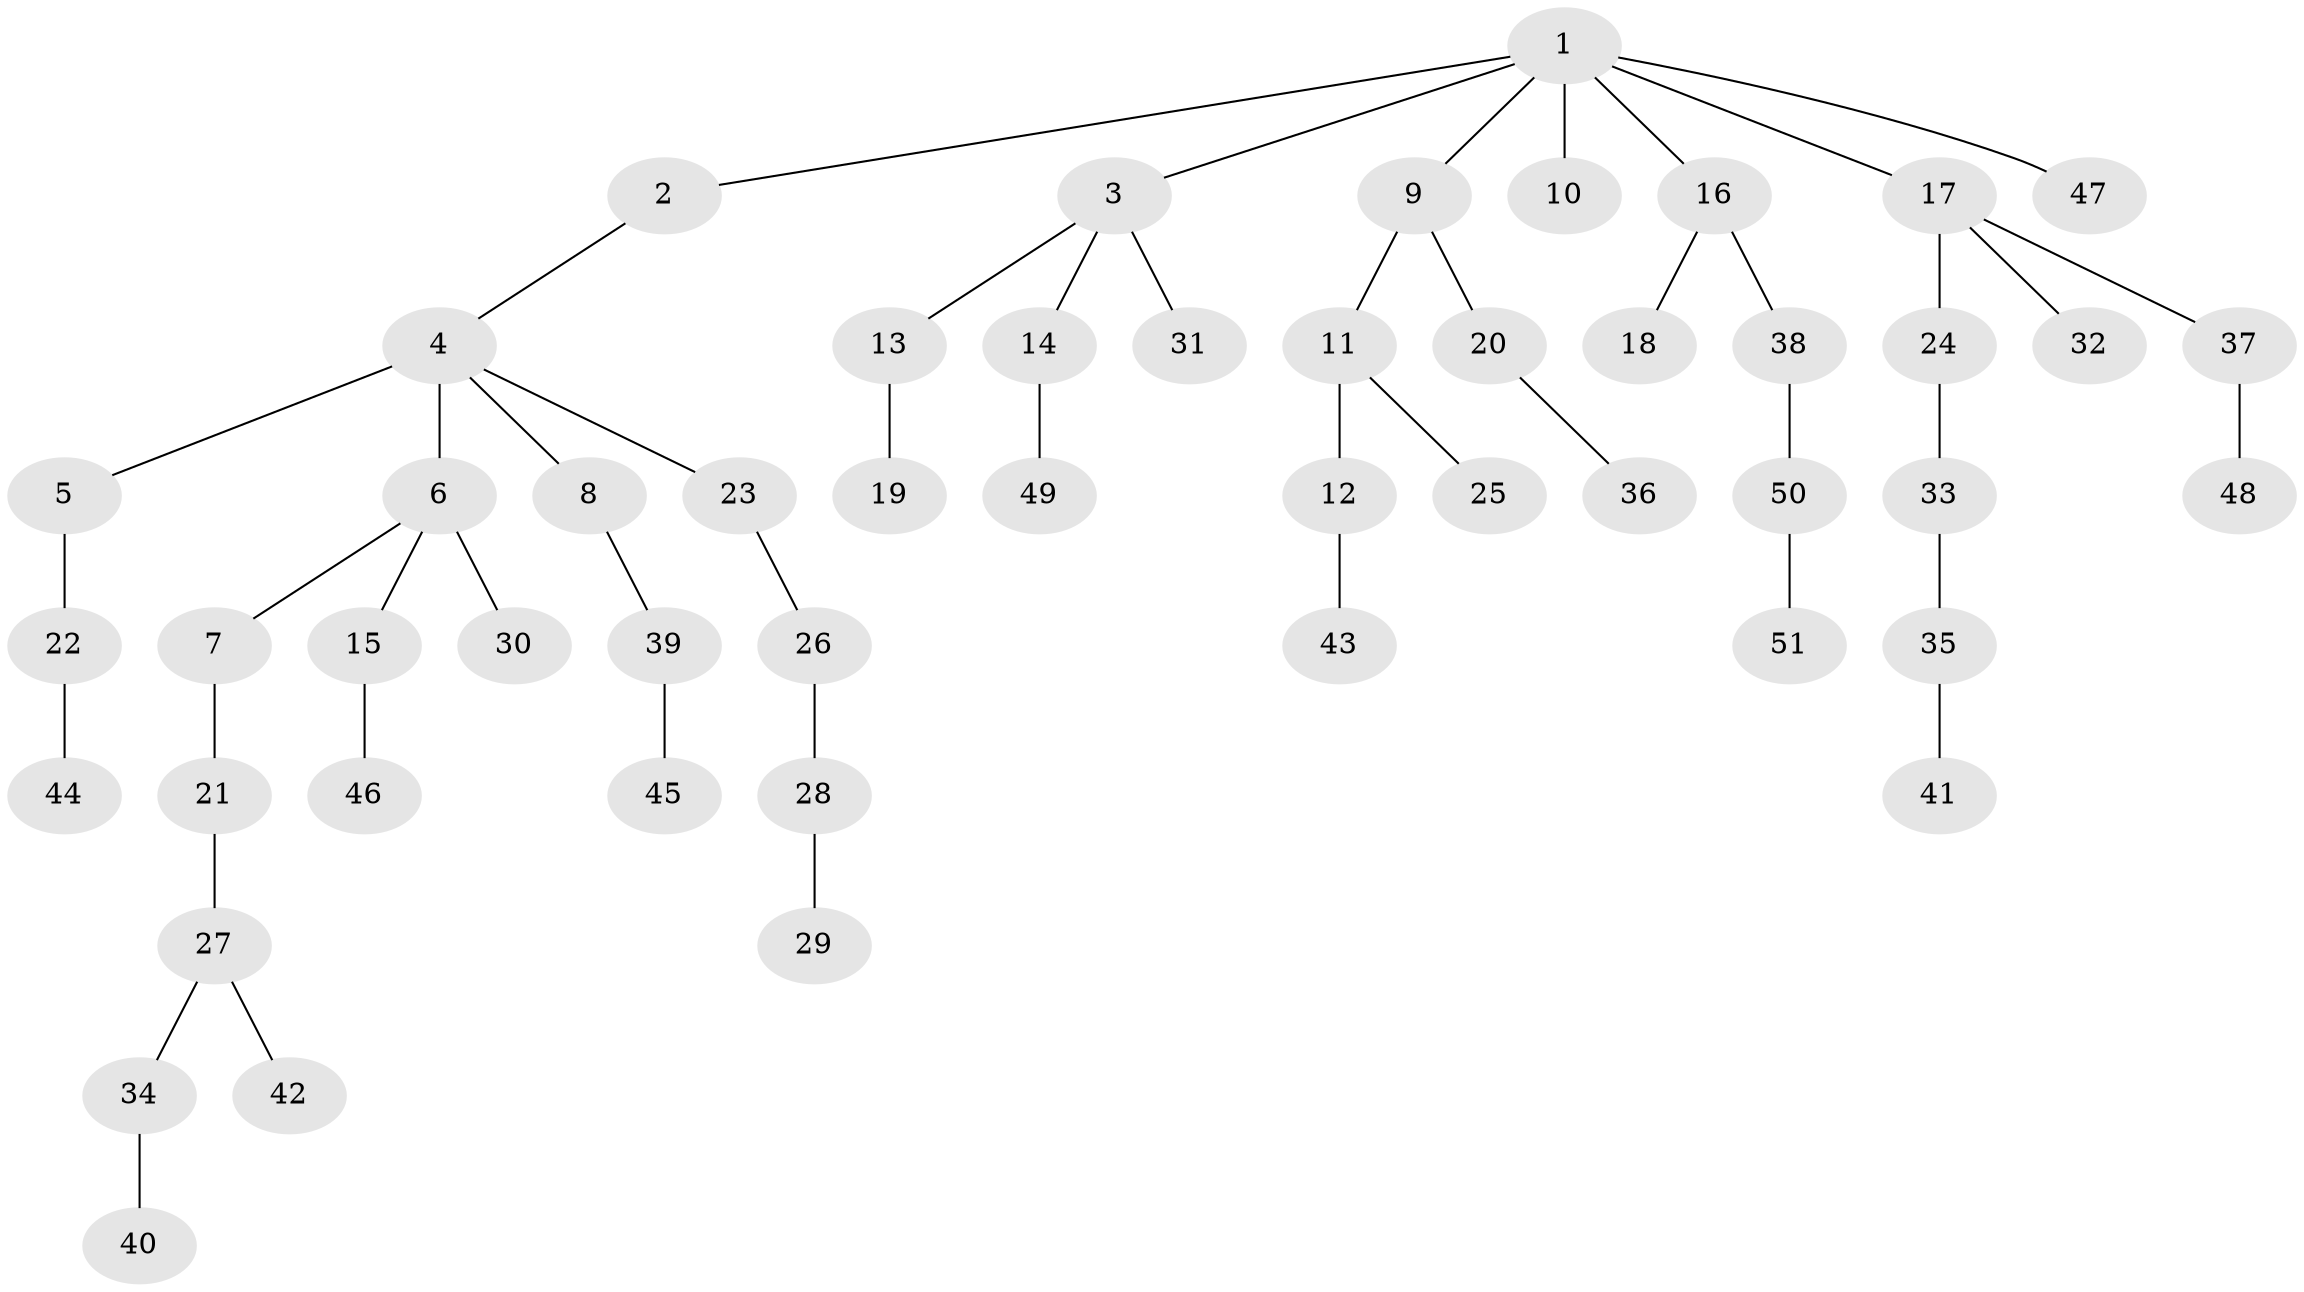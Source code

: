 // original degree distribution, {6: 0.024, 4: 0.064, 10: 0.008, 5: 0.016, 2: 0.28, 3: 0.104, 1: 0.496, 7: 0.008}
// Generated by graph-tools (version 1.1) at 2025/51/03/04/25 22:51:27]
// undirected, 51 vertices, 50 edges
graph export_dot {
  node [color=gray90,style=filled];
  1;
  2;
  3;
  4;
  5;
  6;
  7;
  8;
  9;
  10;
  11;
  12;
  13;
  14;
  15;
  16;
  17;
  18;
  19;
  20;
  21;
  22;
  23;
  24;
  25;
  26;
  27;
  28;
  29;
  30;
  31;
  32;
  33;
  34;
  35;
  36;
  37;
  38;
  39;
  40;
  41;
  42;
  43;
  44;
  45;
  46;
  47;
  48;
  49;
  50;
  51;
  1 -- 2 [weight=1.0];
  1 -- 3 [weight=1.0];
  1 -- 9 [weight=1.0];
  1 -- 10 [weight=4.0];
  1 -- 16 [weight=1.0];
  1 -- 17 [weight=1.0];
  1 -- 47 [weight=1.0];
  2 -- 4 [weight=1.0];
  3 -- 13 [weight=1.0];
  3 -- 14 [weight=1.0];
  3 -- 31 [weight=1.0];
  4 -- 5 [weight=1.0];
  4 -- 6 [weight=4.0];
  4 -- 8 [weight=1.0];
  4 -- 23 [weight=1.0];
  5 -- 22 [weight=3.0];
  6 -- 7 [weight=1.0];
  6 -- 15 [weight=1.0];
  6 -- 30 [weight=1.0];
  7 -- 21 [weight=1.0];
  8 -- 39 [weight=1.0];
  9 -- 11 [weight=1.0];
  9 -- 20 [weight=1.0];
  11 -- 12 [weight=3.0];
  11 -- 25 [weight=1.0];
  12 -- 43 [weight=1.0];
  13 -- 19 [weight=1.0];
  14 -- 49 [weight=1.0];
  15 -- 46 [weight=1.0];
  16 -- 18 [weight=1.0];
  16 -- 38 [weight=1.0];
  17 -- 24 [weight=2.0];
  17 -- 32 [weight=1.0];
  17 -- 37 [weight=1.0];
  20 -- 36 [weight=1.0];
  21 -- 27 [weight=1.0];
  22 -- 44 [weight=1.0];
  23 -- 26 [weight=1.0];
  24 -- 33 [weight=1.0];
  26 -- 28 [weight=1.0];
  27 -- 34 [weight=1.0];
  27 -- 42 [weight=1.0];
  28 -- 29 [weight=1.0];
  33 -- 35 [weight=1.0];
  34 -- 40 [weight=1.0];
  35 -- 41 [weight=1.0];
  37 -- 48 [weight=1.0];
  38 -- 50 [weight=1.0];
  39 -- 45 [weight=1.0];
  50 -- 51 [weight=1.0];
}
